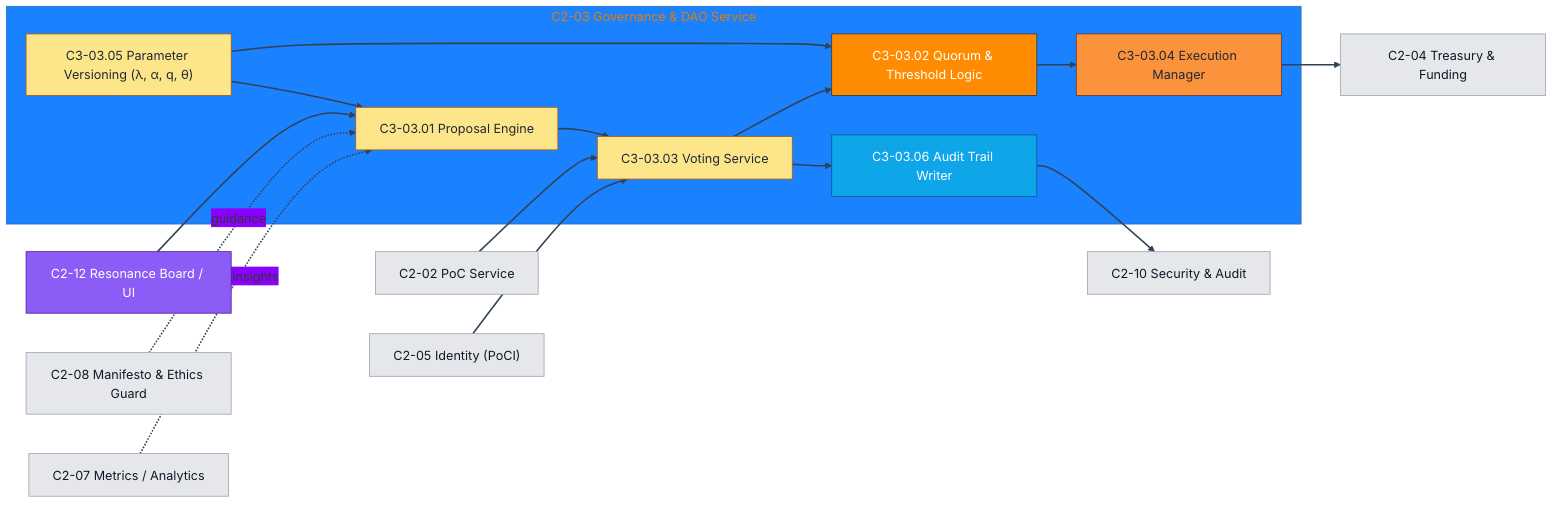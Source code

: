 %%{init: {'theme':'base','themeVariables':{ 'fontFamily':'Inter,Arial', 'primaryColor':'#ff8b00','lineColor':'#334155'}}}%%
flowchart LR
  %% --- Coherosphere CI Theme ---
  classDef container fill:#111827,stroke:#111827,color:#ffffff,font-weight:bold;
  classDef compute fill:#ff8b00,stroke:#333333,color:#ffffff;
  classDef control fill:#fde68a,stroke:#b45309,color:#1f2937;
  classDef worker fill:#fb923c,stroke:#7c2d12,color:#1f2937;
  classDef store fill:#0ea5e9,stroke:#075985,color:#ffffff;
  classDef event fill:#22c55e,stroke:#065f46,color:#083344;
  classDef risk fill:#ef4444,stroke:#7f1d1d,color:#ffffff;
  classDef ext fill:#e5e7eb,stroke:#9ca3af,color:#111827;
  classDef ui fill:#8b5cf6,stroke:#4c1d95,color:#ffffff;
  linkStyle default stroke:#334155,stroke-width:2px;

  %% ===== Container & Components (C2-03 → C3-03.xx) =====
  subgraph GOV["C2-03 Governance & DAO Service"]
    class GOV container
    PROP["C3-03.01 Proposal Engine"]:::control
    QUO["C3-03.02 Quorum & Threshold Logic"]:::compute
    VOTE["C3-03.03 Voting Service"]:::control
    EXEC["C3-03.04 Execution Manager"]:::worker
    PARAM["C3-03.05 Parameter Versioning (λ, α, q, θ)"]:::control
    AUDW["C3-03.06 Audit Trail Writer"]:::store
  end

  %% Internal flows
  PROP --> VOTE --> QUO --> EXEC
  PARAM --> QUO
  PARAM --> PROP
  VOTE --> AUDW

  %% External context links
  UI["C2-12 Resonance Board / UI"]:::ui --> PROP
  POC["C2-02 PoC Service"]:::ext --> VOTE
  ID["C2-05 Identity (PoCI)"]:::ext --> VOTE
  ETH["C2-08 Manifesto & Ethics Guard"]:::ext -. guidance .-> PROP
  MET["C2-07 Metrics / Analytics"]:::ext -. policy insights .-> PROP
  EXEC --> TRE["C2-04 Treasury & Funding"]:::ext
  AUDW --> SEC["C2-10 Security & Audit"]:::ext